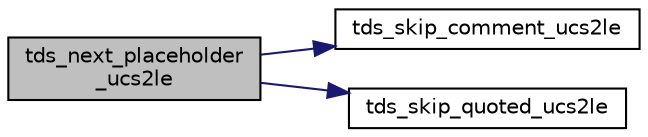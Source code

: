 digraph "tds_next_placeholder_ucs2le"
{
 // LATEX_PDF_SIZE
  edge [fontname="Helvetica",fontsize="10",labelfontname="Helvetica",labelfontsize="10"];
  node [fontname="Helvetica",fontsize="10",shape=record];
  rankdir="LR";
  Node1 [label="tds_next_placeholder\l_ucs2le",height=0.2,width=0.4,color="black", fillcolor="grey75", style="filled", fontcolor="black",tooltip="Found the next placeholder (? or @param) in a string."];
  Node1 -> Node2 [color="midnightblue",fontsize="10",style="solid",fontname="Helvetica"];
  Node2 [label="tds_skip_comment_ucs2le",height=0.2,width=0.4,color="black", fillcolor="white", style="filled",URL="$a00563.html#gab304fda9f325e852ba5c5252079d22e3",tooltip="Skip a comment in a query."];
  Node1 -> Node3 [color="midnightblue",fontsize="10",style="solid",fontname="Helvetica"];
  Node3 [label="tds_skip_quoted_ucs2le",height=0.2,width=0.4,color="black", fillcolor="white", style="filled",URL="$a00563.html#ga2361ec4629aa0eac38f1702b03ed8185",tooltip="Return pointer to end of a quoted string."];
}
